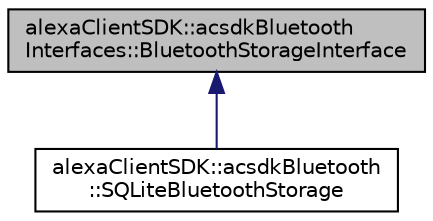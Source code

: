digraph "alexaClientSDK::acsdkBluetoothInterfaces::BluetoothStorageInterface"
{
 // LATEX_PDF_SIZE
  edge [fontname="Helvetica",fontsize="10",labelfontname="Helvetica",labelfontsize="10"];
  node [fontname="Helvetica",fontsize="10",shape=record];
  Node1 [label="alexaClientSDK::acsdkBluetooth\lInterfaces::BluetoothStorageInterface",height=0.2,width=0.4,color="black", fillcolor="grey75", style="filled", fontcolor="black",tooltip="A storage interface used for Bluetooth that should provide UUID to MAC mappings and maintain insertio..."];
  Node1 -> Node2 [dir="back",color="midnightblue",fontsize="10",style="solid",fontname="Helvetica"];
  Node2 [label="alexaClientSDK::acsdkBluetooth\l::SQLiteBluetoothStorage",height=0.2,width=0.4,color="black", fillcolor="white", style="filled",URL="$classalexa_client_s_d_k_1_1acsdk_bluetooth_1_1_s_q_lite_bluetooth_storage.html",tooltip="A concrete implementation of BluetoothStorageInterface using SQLite."];
}

